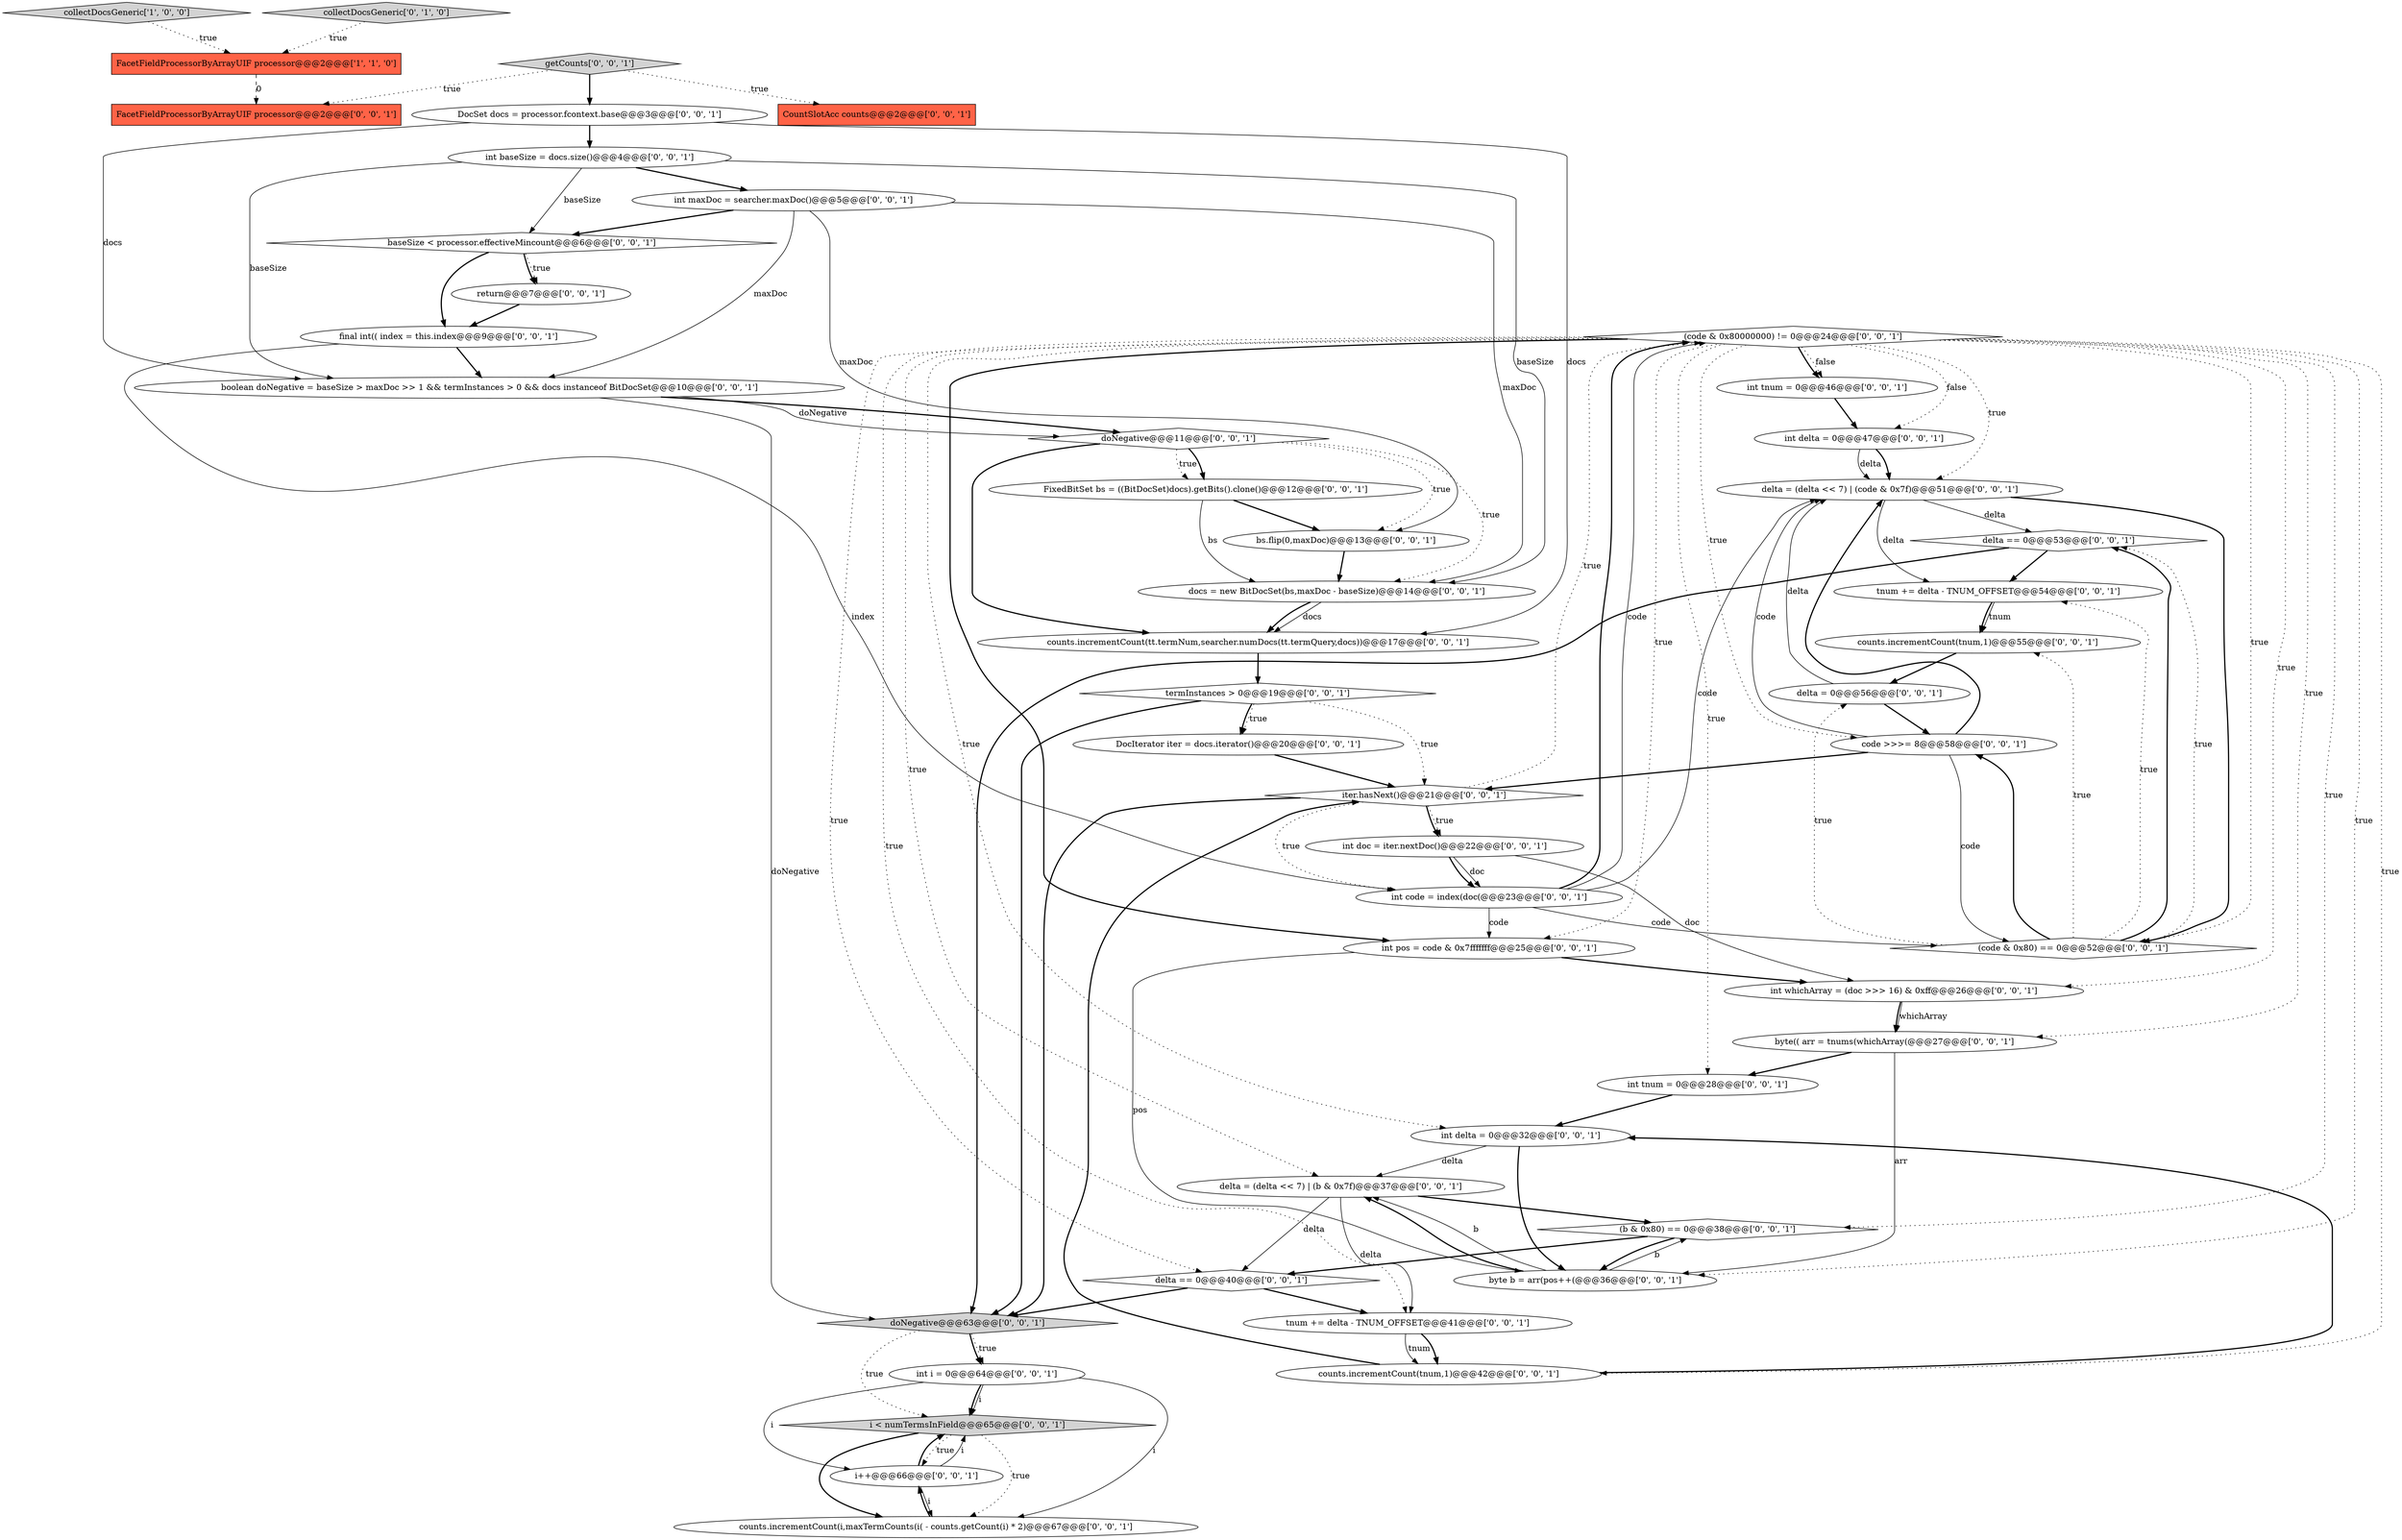 digraph {
23 [style = filled, label = "(code & 0x80000000) != 0@@@24@@@['0', '0', '1']", fillcolor = white, shape = diamond image = "AAA0AAABBB3BBB"];
25 [style = filled, label = "DocSet docs = processor.fcontext.base@@@3@@@['0', '0', '1']", fillcolor = white, shape = ellipse image = "AAA0AAABBB3BBB"];
1 [style = filled, label = "collectDocsGeneric['1', '0', '0']", fillcolor = lightgray, shape = diamond image = "AAA0AAABBB1BBB"];
6 [style = filled, label = "final int(( index = this.index@@@9@@@['0', '0', '1']", fillcolor = white, shape = ellipse image = "AAA0AAABBB3BBB"];
31 [style = filled, label = "delta = (delta << 7) | (code & 0x7f)@@@51@@@['0', '0', '1']", fillcolor = white, shape = ellipse image = "AAA0AAABBB3BBB"];
7 [style = filled, label = "int code = index(doc(@@@23@@@['0', '0', '1']", fillcolor = white, shape = ellipse image = "AAA0AAABBB3BBB"];
9 [style = filled, label = "boolean doNegative = baseSize > maxDoc >> 1 && termInstances > 0 && docs instanceof BitDocSet@@@10@@@['0', '0', '1']", fillcolor = white, shape = ellipse image = "AAA0AAABBB3BBB"];
13 [style = filled, label = "counts.incrementCount(tnum,1)@@@42@@@['0', '0', '1']", fillcolor = white, shape = ellipse image = "AAA0AAABBB3BBB"];
36 [style = filled, label = "getCounts['0', '0', '1']", fillcolor = lightgray, shape = diamond image = "AAA0AAABBB3BBB"];
16 [style = filled, label = "doNegative@@@11@@@['0', '0', '1']", fillcolor = white, shape = diamond image = "AAA0AAABBB3BBB"];
19 [style = filled, label = "FixedBitSet bs = ((BitDocSet)docs).getBits().clone()@@@12@@@['0', '0', '1']", fillcolor = white, shape = ellipse image = "AAA0AAABBB3BBB"];
26 [style = filled, label = "bs.flip(0,maxDoc)@@@13@@@['0', '0', '1']", fillcolor = white, shape = ellipse image = "AAA0AAABBB3BBB"];
21 [style = filled, label = "int doc = iter.nextDoc()@@@22@@@['0', '0', '1']", fillcolor = white, shape = ellipse image = "AAA0AAABBB3BBB"];
20 [style = filled, label = "FacetFieldProcessorByArrayUIF processor@@@2@@@['0', '0', '1']", fillcolor = tomato, shape = box image = "AAA0AAABBB3BBB"];
39 [style = filled, label = "counts.incrementCount(tnum,1)@@@55@@@['0', '0', '1']", fillcolor = white, shape = ellipse image = "AAA0AAABBB3BBB"];
12 [style = filled, label = "doNegative@@@63@@@['0', '0', '1']", fillcolor = lightgray, shape = diamond image = "AAA0AAABBB3BBB"];
35 [style = filled, label = "int maxDoc = searcher.maxDoc()@@@5@@@['0', '0', '1']", fillcolor = white, shape = ellipse image = "AAA0AAABBB3BBB"];
33 [style = filled, label = "i++@@@66@@@['0', '0', '1']", fillcolor = white, shape = ellipse image = "AAA0AAABBB3BBB"];
18 [style = filled, label = "int tnum = 0@@@28@@@['0', '0', '1']", fillcolor = white, shape = ellipse image = "AAA0AAABBB3BBB"];
27 [style = filled, label = "DocIterator iter = docs.iterator()@@@20@@@['0', '0', '1']", fillcolor = white, shape = ellipse image = "AAA0AAABBB3BBB"];
47 [style = filled, label = "baseSize < processor.effectiveMincount@@@6@@@['0', '0', '1']", fillcolor = white, shape = diamond image = "AAA0AAABBB3BBB"];
22 [style = filled, label = "(b & 0x80) == 0@@@38@@@['0', '0', '1']", fillcolor = white, shape = diamond image = "AAA0AAABBB3BBB"];
3 [style = filled, label = "CountSlotAcc counts@@@2@@@['0', '0', '1']", fillcolor = tomato, shape = box image = "AAA0AAABBB3BBB"];
43 [style = filled, label = "code >>>= 8@@@58@@@['0', '0', '1']", fillcolor = white, shape = ellipse image = "AAA0AAABBB3BBB"];
0 [style = filled, label = "FacetFieldProcessorByArrayUIF processor@@@2@@@['1', '1', '0']", fillcolor = tomato, shape = box image = "AAA0AAABBB1BBB"];
4 [style = filled, label = "byte(( arr = tnums(whichArray(@@@27@@@['0', '0', '1']", fillcolor = white, shape = ellipse image = "AAA0AAABBB3BBB"];
46 [style = filled, label = "delta == 0@@@53@@@['0', '0', '1']", fillcolor = white, shape = diamond image = "AAA0AAABBB3BBB"];
2 [style = filled, label = "collectDocsGeneric['0', '1', '0']", fillcolor = lightgray, shape = diamond image = "AAA0AAABBB2BBB"];
41 [style = filled, label = "delta = (delta << 7) | (b & 0x7f)@@@37@@@['0', '0', '1']", fillcolor = white, shape = ellipse image = "AAA0AAABBB3BBB"];
37 [style = filled, label = "termInstances > 0@@@19@@@['0', '0', '1']", fillcolor = white, shape = diamond image = "AAA0AAABBB3BBB"];
14 [style = filled, label = "tnum += delta - TNUM_OFFSET@@@54@@@['0', '0', '1']", fillcolor = white, shape = ellipse image = "AAA0AAABBB3BBB"];
30 [style = filled, label = "docs = new BitDocSet(bs,maxDoc - baseSize)@@@14@@@['0', '0', '1']", fillcolor = white, shape = ellipse image = "AAA0AAABBB3BBB"];
8 [style = filled, label = "return@@@7@@@['0', '0', '1']", fillcolor = white, shape = ellipse image = "AAA0AAABBB3BBB"];
42 [style = filled, label = "delta == 0@@@40@@@['0', '0', '1']", fillcolor = white, shape = diamond image = "AAA0AAABBB3BBB"];
28 [style = filled, label = "int delta = 0@@@32@@@['0', '0', '1']", fillcolor = white, shape = ellipse image = "AAA0AAABBB3BBB"];
24 [style = filled, label = "counts.incrementCount(tt.termNum,searcher.numDocs(tt.termQuery,docs))@@@17@@@['0', '0', '1']", fillcolor = white, shape = ellipse image = "AAA0AAABBB3BBB"];
11 [style = filled, label = "int baseSize = docs.size()@@@4@@@['0', '0', '1']", fillcolor = white, shape = ellipse image = "AAA0AAABBB3BBB"];
32 [style = filled, label = "tnum += delta - TNUM_OFFSET@@@41@@@['0', '0', '1']", fillcolor = white, shape = ellipse image = "AAA0AAABBB3BBB"];
45 [style = filled, label = "iter.hasNext()@@@21@@@['0', '0', '1']", fillcolor = white, shape = diamond image = "AAA0AAABBB3BBB"];
10 [style = filled, label = "int pos = code & 0x7fffffff@@@25@@@['0', '0', '1']", fillcolor = white, shape = ellipse image = "AAA0AAABBB3BBB"];
5 [style = filled, label = "(code & 0x80) == 0@@@52@@@['0', '0', '1']", fillcolor = white, shape = diamond image = "AAA0AAABBB3BBB"];
17 [style = filled, label = "int tnum = 0@@@46@@@['0', '0', '1']", fillcolor = white, shape = ellipse image = "AAA0AAABBB3BBB"];
40 [style = filled, label = "int delta = 0@@@47@@@['0', '0', '1']", fillcolor = white, shape = ellipse image = "AAA0AAABBB3BBB"];
48 [style = filled, label = "int whichArray = (doc >>> 16) & 0xff@@@26@@@['0', '0', '1']", fillcolor = white, shape = ellipse image = "AAA0AAABBB3BBB"];
34 [style = filled, label = "counts.incrementCount(i,maxTermCounts(i( - counts.getCount(i) * 2)@@@67@@@['0', '0', '1']", fillcolor = white, shape = ellipse image = "AAA0AAABBB3BBB"];
38 [style = filled, label = "byte b = arr(pos++(@@@36@@@['0', '0', '1']", fillcolor = white, shape = ellipse image = "AAA0AAABBB3BBB"];
15 [style = filled, label = "i < numTermsInField@@@65@@@['0', '0', '1']", fillcolor = lightgray, shape = diamond image = "AAA0AAABBB3BBB"];
29 [style = filled, label = "delta = 0@@@56@@@['0', '0', '1']", fillcolor = white, shape = ellipse image = "AAA0AAABBB3BBB"];
44 [style = filled, label = "int i = 0@@@64@@@['0', '0', '1']", fillcolor = white, shape = ellipse image = "AAA0AAABBB3BBB"];
5->14 [style = dotted, label="true"];
7->23 [style = bold, label=""];
13->45 [style = bold, label=""];
22->42 [style = bold, label=""];
43->45 [style = bold, label=""];
1->0 [style = dotted, label="true"];
23->10 [style = bold, label=""];
37->45 [style = dotted, label="true"];
42->32 [style = bold, label=""];
48->4 [style = bold, label=""];
38->41 [style = bold, label=""];
45->23 [style = dotted, label="true"];
23->32 [style = dotted, label="true"];
0->20 [style = dashed, label="0"];
18->28 [style = bold, label=""];
44->33 [style = solid, label="i"];
23->22 [style = dotted, label="true"];
42->12 [style = bold, label=""];
23->13 [style = dotted, label="true"];
32->13 [style = solid, label="tnum"];
43->5 [style = solid, label="code"];
15->34 [style = bold, label=""];
5->46 [style = bold, label=""];
45->12 [style = bold, label=""];
5->39 [style = dotted, label="true"];
44->34 [style = solid, label="i"];
38->22 [style = solid, label="b"];
15->33 [style = dotted, label="true"];
24->37 [style = bold, label=""];
7->5 [style = solid, label="code"];
35->30 [style = solid, label="maxDoc"];
28->38 [style = bold, label=""];
14->39 [style = bold, label=""];
36->20 [style = dotted, label="true"];
31->46 [style = solid, label="delta"];
9->16 [style = bold, label=""];
35->26 [style = solid, label="maxDoc"];
5->43 [style = bold, label=""];
38->41 [style = solid, label="b"];
13->28 [style = bold, label=""];
11->30 [style = solid, label="baseSize"];
9->16 [style = solid, label="doNegative"];
33->15 [style = solid, label="i"];
10->48 [style = bold, label=""];
47->8 [style = bold, label=""];
45->21 [style = dotted, label="true"];
7->31 [style = solid, label="code"];
11->9 [style = solid, label="baseSize"];
45->7 [style = dotted, label="true"];
19->26 [style = bold, label=""];
11->35 [style = bold, label=""];
41->22 [style = bold, label=""];
31->5 [style = bold, label=""];
23->40 [style = dotted, label="false"];
37->27 [style = dotted, label="true"];
47->8 [style = dotted, label="true"];
12->44 [style = bold, label=""];
35->9 [style = solid, label="maxDoc"];
30->24 [style = solid, label="docs"];
44->15 [style = bold, label=""];
41->42 [style = solid, label="delta"];
16->26 [style = dotted, label="true"];
14->39 [style = solid, label="tnum"];
35->47 [style = bold, label=""];
27->45 [style = bold, label=""];
16->19 [style = dotted, label="true"];
7->23 [style = solid, label="code"];
22->38 [style = bold, label=""];
16->30 [style = dotted, label="true"];
43->31 [style = solid, label="code"];
6->7 [style = solid, label="index"];
41->32 [style = solid, label="delta"];
15->34 [style = dotted, label="true"];
4->38 [style = solid, label="arr"];
47->6 [style = bold, label=""];
16->19 [style = bold, label=""];
23->10 [style = dotted, label="true"];
23->5 [style = dotted, label="true"];
34->33 [style = bold, label=""];
8->6 [style = bold, label=""];
40->31 [style = bold, label=""];
40->31 [style = solid, label="delta"];
48->4 [style = solid, label="whichArray"];
21->7 [style = solid, label="doc"];
23->31 [style = dotted, label="true"];
46->14 [style = bold, label=""];
37->12 [style = bold, label=""];
33->15 [style = bold, label=""];
21->7 [style = bold, label=""];
39->29 [style = bold, label=""];
11->47 [style = solid, label="baseSize"];
23->38 [style = dotted, label="true"];
44->15 [style = solid, label="i"];
5->46 [style = dotted, label="true"];
23->17 [style = bold, label=""];
9->12 [style = solid, label="doNegative"];
46->12 [style = bold, label=""];
23->41 [style = dotted, label="true"];
4->18 [style = bold, label=""];
7->10 [style = solid, label="code"];
31->14 [style = solid, label="delta"];
23->17 [style = dotted, label="false"];
16->24 [style = bold, label=""];
32->13 [style = bold, label=""];
28->41 [style = solid, label="delta"];
36->3 [style = dotted, label="true"];
23->42 [style = dotted, label="true"];
43->31 [style = bold, label=""];
21->48 [style = solid, label="doc"];
37->27 [style = bold, label=""];
45->21 [style = bold, label=""];
25->9 [style = solid, label="docs"];
12->15 [style = dotted, label="true"];
23->4 [style = dotted, label="true"];
23->48 [style = dotted, label="true"];
25->24 [style = solid, label="docs"];
25->11 [style = bold, label=""];
6->9 [style = bold, label=""];
23->43 [style = dotted, label="true"];
29->43 [style = bold, label=""];
33->34 [style = solid, label="i"];
23->18 [style = dotted, label="true"];
12->44 [style = dotted, label="true"];
23->28 [style = dotted, label="true"];
10->38 [style = solid, label="pos"];
2->0 [style = dotted, label="true"];
26->30 [style = bold, label=""];
5->29 [style = dotted, label="true"];
30->24 [style = bold, label=""];
17->40 [style = bold, label=""];
29->31 [style = solid, label="delta"];
36->25 [style = bold, label=""];
19->30 [style = solid, label="bs"];
}
